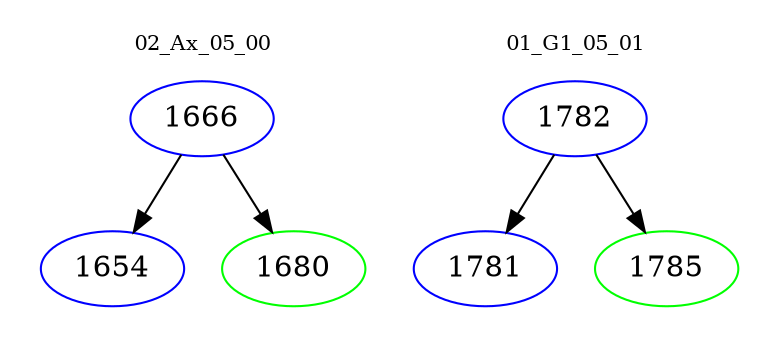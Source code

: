 digraph{
subgraph cluster_0 {
color = white
label = "02_Ax_05_00";
fontsize=10;
T0_1666 [label="1666", color="blue"]
T0_1666 -> T0_1654 [color="black"]
T0_1654 [label="1654", color="blue"]
T0_1666 -> T0_1680 [color="black"]
T0_1680 [label="1680", color="green"]
}
subgraph cluster_1 {
color = white
label = "01_G1_05_01";
fontsize=10;
T1_1782 [label="1782", color="blue"]
T1_1782 -> T1_1781 [color="black"]
T1_1781 [label="1781", color="blue"]
T1_1782 -> T1_1785 [color="black"]
T1_1785 [label="1785", color="green"]
}
}

